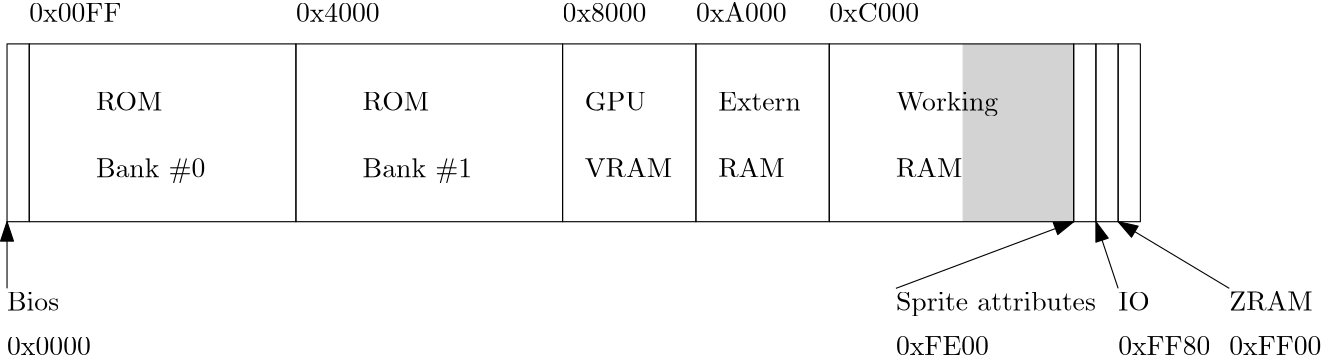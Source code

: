 <?xml version="1.0"?>
<!DOCTYPE ipe SYSTEM "ipe.dtd">
<ipe version="70206" creator="Ipe 7.2.7">
<info created="D:20170411122015" modified="D:20170419221123"/>
<ipestyle name="basic">
<symbol name="arrow/arc(spx)">
<path stroke="sym-stroke" fill="sym-stroke" pen="sym-pen">
0 0 m
-1 0.333 l
-1 -0.333 l
h
</path>
</symbol>
<symbol name="arrow/farc(spx)">
<path stroke="sym-stroke" fill="white" pen="sym-pen">
0 0 m
-1 0.333 l
-1 -0.333 l
h
</path>
</symbol>
<symbol name="arrow/ptarc(spx)">
<path stroke="sym-stroke" fill="sym-stroke" pen="sym-pen">
0 0 m
-1 0.333 l
-0.8 0 l
-1 -0.333 l
h
</path>
</symbol>
<symbol name="arrow/fptarc(spx)">
<path stroke="sym-stroke" fill="white" pen="sym-pen">
0 0 m
-1 0.333 l
-0.8 0 l
-1 -0.333 l
h
</path>
</symbol>
<symbol name="mark/circle(sx)" transformations="translations">
<path fill="sym-stroke">
0.6 0 0 0.6 0 0 e
0.4 0 0 0.4 0 0 e
</path>
</symbol>
<symbol name="mark/disk(sx)" transformations="translations">
<path fill="sym-stroke">
0.6 0 0 0.6 0 0 e
</path>
</symbol>
<symbol name="mark/fdisk(sfx)" transformations="translations">
<group>
<path fill="sym-fill">
0.5 0 0 0.5 0 0 e
</path>
<path fill="sym-stroke" fillrule="eofill">
0.6 0 0 0.6 0 0 e
0.4 0 0 0.4 0 0 e
</path>
</group>
</symbol>
<symbol name="mark/box(sx)" transformations="translations">
<path fill="sym-stroke" fillrule="eofill">
-0.6 -0.6 m
0.6 -0.6 l
0.6 0.6 l
-0.6 0.6 l
h
-0.4 -0.4 m
0.4 -0.4 l
0.4 0.4 l
-0.4 0.4 l
h
</path>
</symbol>
<symbol name="mark/square(sx)" transformations="translations">
<path fill="sym-stroke">
-0.6 -0.6 m
0.6 -0.6 l
0.6 0.6 l
-0.6 0.6 l
h
</path>
</symbol>
<symbol name="mark/fsquare(sfx)" transformations="translations">
<group>
<path fill="sym-fill">
-0.5 -0.5 m
0.5 -0.5 l
0.5 0.5 l
-0.5 0.5 l
h
</path>
<path fill="sym-stroke" fillrule="eofill">
-0.6 -0.6 m
0.6 -0.6 l
0.6 0.6 l
-0.6 0.6 l
h
-0.4 -0.4 m
0.4 -0.4 l
0.4 0.4 l
-0.4 0.4 l
h
</path>
</group>
</symbol>
<symbol name="mark/cross(sx)" transformations="translations">
<group>
<path fill="sym-stroke">
-0.43 -0.57 m
0.57 0.43 l
0.43 0.57 l
-0.57 -0.43 l
h
</path>
<path fill="sym-stroke">
-0.43 0.57 m
0.57 -0.43 l
0.43 -0.57 l
-0.57 0.43 l
h
</path>
</group>
</symbol>
<symbol name="arrow/fnormal(spx)">
<path stroke="sym-stroke" fill="white" pen="sym-pen">
0 0 m
-1 0.333 l
-1 -0.333 l
h
</path>
</symbol>
<symbol name="arrow/pointed(spx)">
<path stroke="sym-stroke" fill="sym-stroke" pen="sym-pen">
0 0 m
-1 0.333 l
-0.8 0 l
-1 -0.333 l
h
</path>
</symbol>
<symbol name="arrow/fpointed(spx)">
<path stroke="sym-stroke" fill="white" pen="sym-pen">
0 0 m
-1 0.333 l
-0.8 0 l
-1 -0.333 l
h
</path>
</symbol>
<symbol name="arrow/linear(spx)">
<path stroke="sym-stroke" pen="sym-pen">
-1 0.333 m
0 0 l
-1 -0.333 l
</path>
</symbol>
<symbol name="arrow/fdouble(spx)">
<path stroke="sym-stroke" fill="white" pen="sym-pen">
0 0 m
-1 0.333 l
-1 -0.333 l
h
-1 0 m
-2 0.333 l
-2 -0.333 l
h
</path>
</symbol>
<symbol name="arrow/double(spx)">
<path stroke="sym-stroke" fill="sym-stroke" pen="sym-pen">
0 0 m
-1 0.333 l
-1 -0.333 l
h
-1 0 m
-2 0.333 l
-2 -0.333 l
h
</path>
</symbol>
<pen name="heavier" value="0.8"/>
<pen name="fat" value="1.2"/>
<pen name="ultrafat" value="2"/>
<symbolsize name="large" value="5"/>
<symbolsize name="small" value="2"/>
<symbolsize name="tiny" value="1.1"/>
<arrowsize name="large" value="10"/>
<arrowsize name="small" value="5"/>
<arrowsize name="tiny" value="3"/>
<color name="red" value="1 0 0"/>
<color name="green" value="0 1 0"/>
<color name="blue" value="0 0 1"/>
<color name="yellow" value="1 1 0"/>
<color name="orange" value="1 0.647 0"/>
<color name="gold" value="1 0.843 0"/>
<color name="purple" value="0.627 0.125 0.941"/>
<color name="gray" value="0.745"/>
<color name="brown" value="0.647 0.165 0.165"/>
<color name="navy" value="0 0 0.502"/>
<color name="pink" value="1 0.753 0.796"/>
<color name="seagreen" value="0.18 0.545 0.341"/>
<color name="turquoise" value="0.251 0.878 0.816"/>
<color name="violet" value="0.933 0.51 0.933"/>
<color name="darkblue" value="0 0 0.545"/>
<color name="darkcyan" value="0 0.545 0.545"/>
<color name="darkgray" value="0.663"/>
<color name="darkgreen" value="0 0.392 0"/>
<color name="darkmagenta" value="0.545 0 0.545"/>
<color name="darkorange" value="1 0.549 0"/>
<color name="darkred" value="0.545 0 0"/>
<color name="lightblue" value="0.678 0.847 0.902"/>
<color name="lightcyan" value="0.878 1 1"/>
<color name="lightgray" value="0.827"/>
<color name="lightgreen" value="0.565 0.933 0.565"/>
<color name="lightyellow" value="1 1 0.878"/>
<dashstyle name="dashed" value="[4] 0"/>
<dashstyle name="dotted" value="[1 3] 0"/>
<dashstyle name="dash dotted" value="[4 2 1 2] 0"/>
<dashstyle name="dash dot dotted" value="[4 2 1 2 1 2] 0"/>
<textsize name="large" value="\large"/>
<textsize name="small" value="\small"/>
<textsize name="tiny" value="\tiny"/>
<textsize name="Large" value="\Large"/>
<textsize name="LARGE" value="\LARGE"/>
<textsize name="huge" value="\huge"/>
<textsize name="Huge" value="\Huge"/>
<textsize name="footnote" value="\footnotesize"/>
<textstyle name="center" begin="\begin{center}" end="\end{center}"/>
<textstyle name="itemize" begin="\begin{itemize}" end="\end{itemize}"/>
<textstyle name="item" begin="\begin{itemize}\item{}" end="\end{itemize}"/>
<gridsize name="4 pts" value="4"/>
<gridsize name="8 pts (~3 mm)" value="8"/>
<gridsize name="16 pts (~6 mm)" value="16"/>
<gridsize name="32 pts (~12 mm)" value="32"/>
<gridsize name="10 pts (~3.5 mm)" value="10"/>
<gridsize name="20 pts (~7 mm)" value="20"/>
<gridsize name="14 pts (~5 mm)" value="14"/>
<gridsize name="28 pts (~10 mm)" value="28"/>
<gridsize name="56 pts (~20 mm)" value="56"/>
<anglesize name="90 deg" value="90"/>
<anglesize name="60 deg" value="60"/>
<anglesize name="45 deg" value="45"/>
<anglesize name="30 deg" value="30"/>
<anglesize name="22.5 deg" value="22.5"/>
<opacity name="10%" value="0.1"/>
<opacity name="30%" value="0.3"/>
<opacity name="50%" value="0.5"/>
<opacity name="75%" value="0.75"/>
<tiling name="falling" angle="-60" step="4" width="1"/>
<tiling name="rising" angle="30" step="4" width="1"/>
</ipestyle>
<page>
<layer name="alpha"/>
<view layers="alpha" active="alpha"/>
<path layer="alpha" fill="lightgray">
400 768 m
400 704 l
440 704 l
440 768 l
h
</path>
<path matrix="1 0 0 1 -8 0" stroke="black">
64 768 m
64 704 l
72 704 l
72 768 l
h
</path>
<text matrix="1 0 0 1 24 8" transformations="translations" pos="32 664" stroke="black" type="label" width="18.735" height="6.808" depth="0" valign="baseline">Bios</text>
<path stroke="black">
64 768 m
64 704 l
160 704 l
160 768 l
h
</path>
<path stroke="black">
160 704 m
160 768 l
256 768 l
256 704 l
h
</path>
<path stroke="black">
256 768 m
256 704 l
304 704 l
304 768 l
h
</path>
<path stroke="black">
304 704 m
304 768 l
352 768 l
352 704 l
h
</path>
<path stroke="black">
352 768 m
352 704 l
440 704 l
440 768 l
h
</path>
<path matrix="1 0 0 1 -8 0" stroke="black">
448 704 m
448 768 l
456 768 l
456 704 l
h
</path>
<path matrix="1 0 0 1 -8 0" stroke="black">
456 768 m
456 704 l
464 704 l
464 768 l
h
</path>
<path matrix="1 0 0 1 -8 0" stroke="black">
464 704 m
464 768 l
472 768 l
472 704 l
h
</path>
<text transformations="translations" pos="88 744" stroke="black" type="label" width="23.938" height="6.808" depth="0" valign="baseline">ROM</text>
<text matrix="1 0 0 1 0 -8" transformations="translations" pos="88 728" stroke="black" type="label" width="39.436" height="6.926" depth="1.93" valign="baseline">Bank \#0</text>
<text matrix="1 0 0 1 0 -8" transformations="translations" pos="184 752" stroke="black" type="label" width="23.938" height="6.808" depth="0" valign="baseline">ROM</text>
<text matrix="1 0 0 1 0 -8" transformations="translations" pos="184 728" stroke="black" type="label" width="39.436" height="6.926" depth="1.93" valign="baseline">Bank \#1</text>
<text transformations="translations" pos="264 744" stroke="black" type="label" width="22.07" height="6.808" depth="0" valign="baseline">GPU</text>
<text transformations="translations" pos="264 720" stroke="black" type="label" width="31.41" height="6.808" depth="0" valign="baseline">VRAM</text>
<text transformations="translations" pos="312 744" stroke="black" type="label" width="29.777" height="6.808" depth="0" valign="baseline">Extern</text>
<text transformations="translations" pos="312 720" stroke="black" type="label" width="23.938" height="6.808" depth="0" valign="baseline">RAM</text>
<text transformations="translations" pos="376 744" stroke="black" type="label" width="36.834" height="6.926" depth="1.93" valign="baseline">Working</text>
<text transformations="translations" pos="376 720" stroke="black" type="label" width="23.938" height="6.808" depth="0" valign="baseline">RAM</text>
<text matrix="1 0 0 1 -40 16" transformations="translations" pos="416 656" stroke="black" type="label" width="72.063" height="6.926" depth="1.93" valign="baseline">Sprite attributes</text>
<text matrix="1 0 0 1 8 0" transformations="translations" pos="448 672" stroke="black" type="label" width="11.346" height="6.808" depth="0" valign="baseline">IO</text>
<text matrix="1 0 0 1 32 -8" transformations="translations" pos="464 680" stroke="black" type="label" width="30.026" height="6.808" depth="0" valign="baseline">ZRAM</text>
<path stroke="black" arrow="normal/normal">
56 680 m
56 704 l
</path>
<path stroke="black" arrow="normal/normal">
376 680 m
440 704 l
</path>
<path stroke="black" arrow="normal/normal">
456 680 m
448 704 l
</path>
<path stroke="black" arrow="normal/normal">
496 680 m
456 704 l
</path>
<text transformations="translations" pos="64 776" stroke="black" type="label" width="33.209" height="6.808" depth="0" valign="baseline">0x00FF</text>
<text transformations="translations" pos="160 776" stroke="black" type="label" width="30.165" height="6.42" depth="0" valign="baseline">0x4000</text>
<text transformations="translations" pos="256 776" stroke="black" type="label" width="30.165" height="6.42" depth="0" valign="baseline">0x8000</text>
<text transformations="translations" pos="304 776" stroke="black" type="label" width="32.655" height="6.808" depth="0" valign="baseline">0xA000</text>
<text transformations="translations" pos="352 776" stroke="black" type="label" width="32.379" height="6.808" depth="0" valign="baseline">0xC000</text>
<text matrix="1 0 0 1 -72 -120" transformations="translations" pos="448 776" stroke="black" type="label" width="33.486" height="6.808" depth="0" valign="baseline">0xFE00</text>
<text matrix="1 0 0 1 40 -136" transformations="translations" pos="456 792" stroke="black" type="label" width="33.209" height="6.808" depth="0" valign="baseline">0xFF00</text>
<text matrix="1 0 0 1 -8 -152" transformations="translations" pos="464 808" stroke="black" type="label" width="33.209" height="6.808" depth="0" valign="baseline">0xFF80</text>
<text transformations="translations" pos="56 656" stroke="black" type="label" width="30.165" height="6.42" depth="0" valign="baseline">0x0000</text>
</page>
</ipe>
